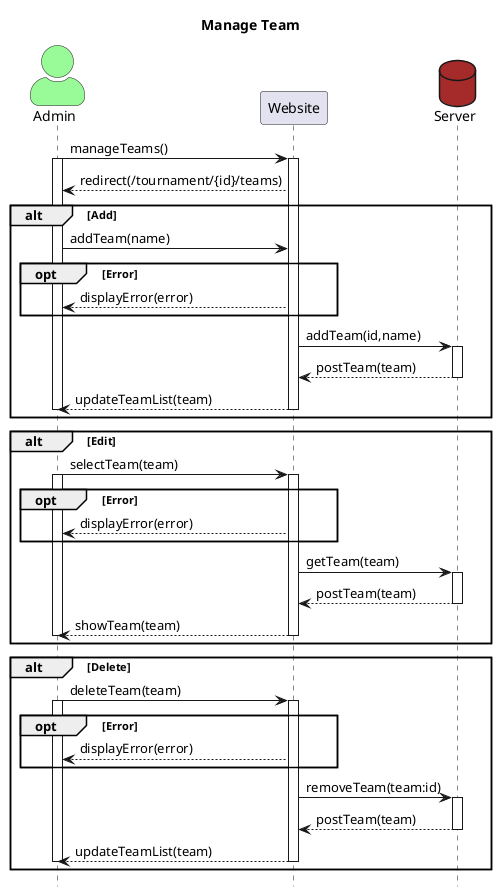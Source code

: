 @startuml Manage Team
title Manage Team
skinparam actorStyle awesome

Actor Admin #palegreen
participant Website
database Server #brown
hide footbox

Admin->Website: manageTeams()
activate Admin
activate Website
Website-->Admin: redirect(/tournament/{id}/teams)

alt Add 
    Admin->Website: addTeam(name)
        opt Error
            Website-->Admin: displayError(error)
        end
    Website->Server: addTeam(id,name)
    activate Server
    Server-->Website: postTeam(team)
    deactivate Server
    Website-->Admin: updateTeamList(team)
    deactivate Admin
    deactivate Website
end

alt Edit
    Admin->Website: selectTeam(team)
    activate Admin
    activate Website
    opt Error
        Website-->Admin: displayError(error)
    end
        Website->Server: getTeam(team)
        activate Server
        Server-->Website: postTeam(team)
        deactivate Server
    Website-->Admin: showTeam(team)
    deactivate Admin
    deactivate Website     
end

alt Delete
Admin->Website: deleteTeam(team)
activate Admin
activate Website
    opt Error
        Website-->Admin: displayError(error)
    end
    Website->Server: removeTeam(team:id)
        activate Server
        Server-->Website: postTeam(team)
        deactivate Server
    Website-->Admin: updateTeamList(team)
    
deactivate Admin
deactivate Website
end

@enduml